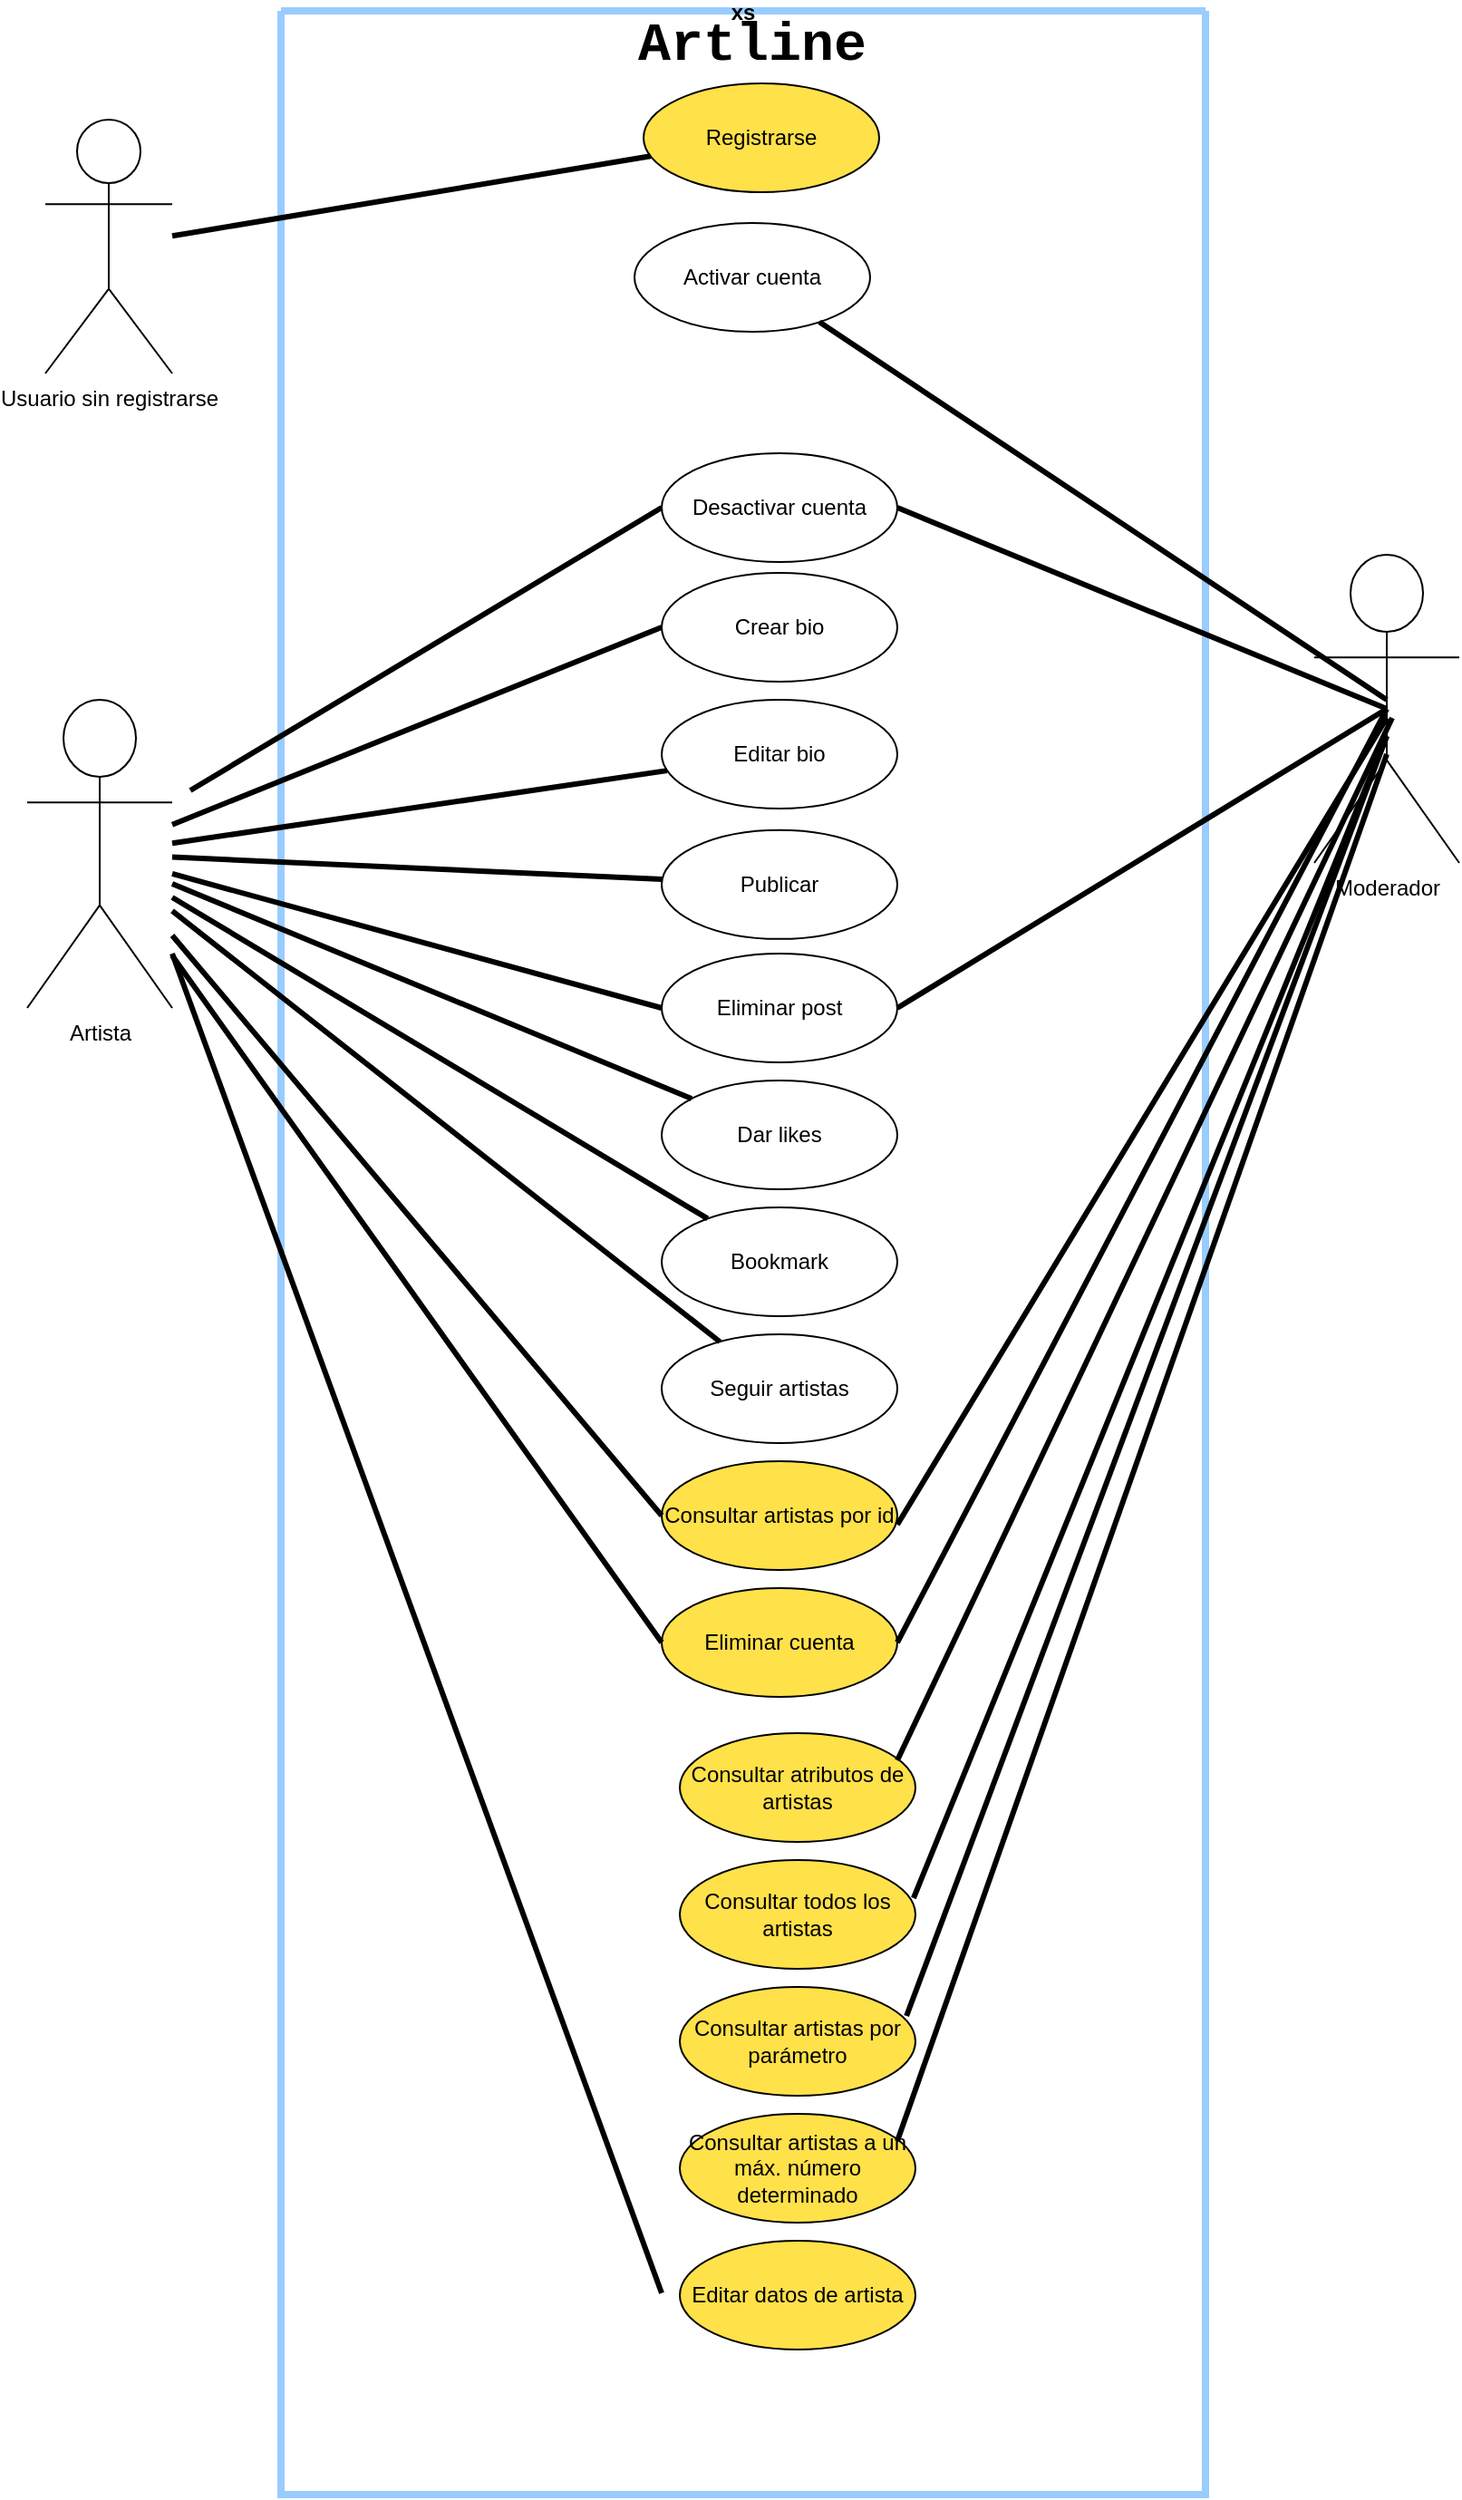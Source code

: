 <mxfile version="15.0.6" type="github">
  <diagram id="BPNOvXlj9KSkaOYmLP45" name="Page-1">
    <mxGraphModel dx="1036" dy="494" grid="1" gridSize="10" guides="1" tooltips="1" connect="1" arrows="1" fold="1" page="1" pageScale="1" pageWidth="850" pageHeight="1100" math="0" shadow="0">
      <root>
        <mxCell id="0" />
        <mxCell id="1" parent="0" />
        <mxCell id="xUE--j0CrGy744TaUIZe-1" value="Artista" style="shape=umlActor;verticalLabelPosition=bottom;verticalAlign=top;html=1;outlineConnect=0;" parent="1" vertex="1">
          <mxGeometry x="50" y="410" width="80" height="170" as="geometry" />
        </mxCell>
        <object label="xs" id="xUE--j0CrGy744TaUIZe-2">
          <mxCell style="swimlane;startSize=0;strokeWidth=4;fillColor=#99FFFF;strokeColor=#99CCFF;" parent="1" vertex="1">
            <mxGeometry x="190" y="30" width="510" height="1370" as="geometry">
              <mxRectangle x="320" y="40" width="50" height="40" as="alternateBounds" />
            </mxGeometry>
          </mxCell>
        </object>
        <mxCell id="xUE--j0CrGy744TaUIZe-7" value="Registrarse" style="ellipse;whiteSpace=wrap;html=1;fillColor=#FFE14A;" parent="xUE--j0CrGy744TaUIZe-2" vertex="1">
          <mxGeometry x="200" y="40" width="130" height="60" as="geometry" />
        </mxCell>
        <mxCell id="xUE--j0CrGy744TaUIZe-10" value="Editar bio" style="ellipse;whiteSpace=wrap;html=1;fillColor=#FFFFFF;" parent="xUE--j0CrGy744TaUIZe-2" vertex="1">
          <mxGeometry x="210" y="380" width="130" height="60" as="geometry" />
        </mxCell>
        <mxCell id="xUE--j0CrGy744TaUIZe-13" value="Eliminar post" style="ellipse;whiteSpace=wrap;html=1;" parent="xUE--j0CrGy744TaUIZe-2" vertex="1">
          <mxGeometry x="210" y="520" width="130" height="60" as="geometry" />
        </mxCell>
        <mxCell id="xUE--j0CrGy744TaUIZe-14" value="Activar cuenta" style="ellipse;whiteSpace=wrap;html=1;" parent="xUE--j0CrGy744TaUIZe-2" vertex="1">
          <mxGeometry x="195" y="117" width="130" height="60" as="geometry" />
        </mxCell>
        <mxCell id="xUE--j0CrGy744TaUIZe-15" value="Desactivar cuenta" style="ellipse;whiteSpace=wrap;html=1;" parent="xUE--j0CrGy744TaUIZe-2" vertex="1">
          <mxGeometry x="210" y="244" width="130" height="60" as="geometry" />
        </mxCell>
        <mxCell id="xUE--j0CrGy744TaUIZe-9" value="Crear bio" style="ellipse;whiteSpace=wrap;html=1;" parent="xUE--j0CrGy744TaUIZe-2" vertex="1">
          <mxGeometry x="210" y="310" width="130" height="60" as="geometry" />
        </mxCell>
        <mxCell id="TnbRHQf4DXlvYCEQQZZK-1" value="Artline" style="text;align=center;fontStyle=1;verticalAlign=middle;spacingLeft=3;spacingRight=3;rotatable=0;points=[[0,0.5],[1,0.5]];portConstraint=eastwest;strokeWidth=1;fontSize=30;fontFamily=Courier New;" parent="xUE--j0CrGy744TaUIZe-2" vertex="1">
          <mxGeometry x="220" width="80" height="26" as="geometry" />
        </mxCell>
        <mxCell id="dun3cLNFNnBTZ08a-Q_k-6" value="Publicar" style="ellipse;whiteSpace=wrap;html=1;" parent="xUE--j0CrGy744TaUIZe-2" vertex="1">
          <mxGeometry x="210" y="451.93" width="130" height="60" as="geometry" />
        </mxCell>
        <mxCell id="dun3cLNFNnBTZ08a-Q_k-8" value="Dar likes" style="ellipse;whiteSpace=wrap;html=1;" parent="xUE--j0CrGy744TaUIZe-2" vertex="1">
          <mxGeometry x="210" y="590" width="130" height="60" as="geometry" />
        </mxCell>
        <mxCell id="dun3cLNFNnBTZ08a-Q_k-10" value="Bookmark" style="ellipse;whiteSpace=wrap;html=1;" parent="xUE--j0CrGy744TaUIZe-2" vertex="1">
          <mxGeometry x="210" y="660" width="130" height="60" as="geometry" />
        </mxCell>
        <mxCell id="dun3cLNFNnBTZ08a-Q_k-12" value="Seguir artistas" style="ellipse;whiteSpace=wrap;html=1;" parent="xUE--j0CrGy744TaUIZe-2" vertex="1">
          <mxGeometry x="210" y="730" width="130" height="60" as="geometry" />
        </mxCell>
        <mxCell id="xUE--j0CrGy744TaUIZe-12" value="Eliminar cuenta" style="ellipse;whiteSpace=wrap;html=1;fillColor=#FFE14A;" parent="xUE--j0CrGy744TaUIZe-2" vertex="1">
          <mxGeometry x="210" y="870" width="130" height="60" as="geometry" />
        </mxCell>
        <mxCell id="cn3HZ79fIhUPSZxueMHj-3" value="Consultar atributos de artistas" style="ellipse;whiteSpace=wrap;html=1;fillColor=#FFE14A;" vertex="1" parent="xUE--j0CrGy744TaUIZe-2">
          <mxGeometry x="220" y="950" width="130" height="60" as="geometry" />
        </mxCell>
        <mxCell id="cn3HZ79fIhUPSZxueMHj-5" style="rounded=0;orthogonalLoop=1;jettySize=auto;html=1;endArrow=none;endFill=0;strokeWidth=3;entryX=0.5;entryY=0.5;entryDx=0;entryDy=0;entryPerimeter=0;" edge="1" parent="xUE--j0CrGy744TaUIZe-2">
          <mxGeometry relative="1" as="geometry">
            <mxPoint x="613" y="390" as="targetPoint" />
            <mxPoint x="340" y="965" as="sourcePoint" />
          </mxGeometry>
        </mxCell>
        <mxCell id="cn3HZ79fIhUPSZxueMHj-9" value="Consultar artistas por id" style="ellipse;whiteSpace=wrap;html=1;fillColor=#FFE14A;" vertex="1" parent="xUE--j0CrGy744TaUIZe-2">
          <mxGeometry x="210" y="800" width="130" height="60" as="geometry" />
        </mxCell>
        <mxCell id="cn3HZ79fIhUPSZxueMHj-12" value="Consultar todos los artistas" style="ellipse;whiteSpace=wrap;html=1;fillColor=#FFE14A;" vertex="1" parent="xUE--j0CrGy744TaUIZe-2">
          <mxGeometry x="220" y="1020" width="130" height="60" as="geometry" />
        </mxCell>
        <mxCell id="cn3HZ79fIhUPSZxueMHj-18" value="Consultar artistas por parámetro" style="ellipse;whiteSpace=wrap;html=1;fillColor=#FFE14A;" vertex="1" parent="xUE--j0CrGy744TaUIZe-2">
          <mxGeometry x="220" y="1090" width="130" height="60" as="geometry" />
        </mxCell>
        <mxCell id="cn3HZ79fIhUPSZxueMHj-21" value="Editar datos de artista" style="ellipse;whiteSpace=wrap;html=1;fillColor=#FFE14A;" vertex="1" parent="xUE--j0CrGy744TaUIZe-2">
          <mxGeometry x="220" y="1230" width="130" height="60" as="geometry" />
        </mxCell>
        <mxCell id="cn3HZ79fIhUPSZxueMHj-25" value="Consultar artistas a un máx. número determinado" style="ellipse;whiteSpace=wrap;html=1;fillColor=#FFE14A;" vertex="1" parent="xUE--j0CrGy744TaUIZe-2">
          <mxGeometry x="220" y="1160" width="130" height="60" as="geometry" />
        </mxCell>
        <mxCell id="xUE--j0CrGy744TaUIZe-3" value="Moderador" style="shape=umlActor;verticalLabelPosition=bottom;verticalAlign=top;html=1;outlineConnect=0;" parent="1" vertex="1">
          <mxGeometry x="760" y="330" width="80" height="170" as="geometry" />
        </mxCell>
        <mxCell id="xUE--j0CrGy744TaUIZe-18" style="rounded=0;orthogonalLoop=1;jettySize=auto;html=1;exitX=0;exitY=0.5;exitDx=0;exitDy=0;endArrow=none;endFill=0;strokeWidth=3;" parent="1" source="xUE--j0CrGy744TaUIZe-9" target="xUE--j0CrGy744TaUIZe-1" edge="1">
          <mxGeometry relative="1" as="geometry">
            <mxPoint x="120" y="300" as="targetPoint" />
          </mxGeometry>
        </mxCell>
        <mxCell id="xUE--j0CrGy744TaUIZe-19" style="rounded=0;orthogonalLoop=1;jettySize=auto;html=1;endArrow=none;endFill=0;strokeWidth=3;" parent="1" source="xUE--j0CrGy744TaUIZe-10" target="xUE--j0CrGy744TaUIZe-1" edge="1">
          <mxGeometry relative="1" as="geometry">
            <mxPoint x="120" y="300" as="targetPoint" />
          </mxGeometry>
        </mxCell>
        <mxCell id="xUE--j0CrGy744TaUIZe-21" style="rounded=0;orthogonalLoop=1;jettySize=auto;html=1;exitX=0;exitY=0.5;exitDx=0;exitDy=0;endArrow=none;endFill=0;strokeWidth=3;" parent="1" source="xUE--j0CrGy744TaUIZe-13" target="xUE--j0CrGy744TaUIZe-1" edge="1">
          <mxGeometry relative="1" as="geometry">
            <mxPoint x="120" y="300" as="targetPoint" />
          </mxGeometry>
        </mxCell>
        <mxCell id="xUE--j0CrGy744TaUIZe-23" style="rounded=0;orthogonalLoop=1;jettySize=auto;html=1;endArrow=none;endFill=0;strokeWidth=3;exitX=0;exitY=0.5;exitDx=0;exitDy=0;" parent="1" source="xUE--j0CrGy744TaUIZe-12" target="xUE--j0CrGy744TaUIZe-1" edge="1">
          <mxGeometry relative="1" as="geometry">
            <mxPoint x="120" y="300" as="targetPoint" />
          </mxGeometry>
        </mxCell>
        <mxCell id="xUE--j0CrGy744TaUIZe-24" style="rounded=0;orthogonalLoop=1;jettySize=auto;html=1;endArrow=none;endFill=0;strokeWidth=3;" parent="1" source="xUE--j0CrGy744TaUIZe-14" edge="1">
          <mxGeometry relative="1" as="geometry">
            <mxPoint x="800" y="410" as="targetPoint" />
          </mxGeometry>
        </mxCell>
        <mxCell id="xUE--j0CrGy744TaUIZe-25" style="rounded=0;orthogonalLoop=1;jettySize=auto;html=1;exitX=1;exitY=0.5;exitDx=0;exitDy=0;endArrow=none;endFill=0;strokeWidth=3;entryX=0.5;entryY=0.5;entryDx=0;entryDy=0;entryPerimeter=0;" parent="1" source="xUE--j0CrGy744TaUIZe-12" target="xUE--j0CrGy744TaUIZe-3" edge="1">
          <mxGeometry relative="1" as="geometry">
            <mxPoint x="750" y="330" as="targetPoint" />
          </mxGeometry>
        </mxCell>
        <mxCell id="xUE--j0CrGy744TaUIZe-26" style="rounded=0;orthogonalLoop=1;jettySize=auto;html=1;endArrow=none;endFill=0;strokeWidth=3;entryX=0.5;entryY=0.5;entryDx=0;entryDy=0;entryPerimeter=0;exitX=1;exitY=0.5;exitDx=0;exitDy=0;" parent="1" source="xUE--j0CrGy744TaUIZe-15" target="xUE--j0CrGy744TaUIZe-3" edge="1">
          <mxGeometry relative="1" as="geometry">
            <mxPoint x="750" y="330" as="targetPoint" />
            <mxPoint x="518" y="310" as="sourcePoint" />
          </mxGeometry>
        </mxCell>
        <mxCell id="VKdKs0_jmUq0TaAf5Vkv-1" style="rounded=0;orthogonalLoop=1;jettySize=auto;html=1;exitX=1;exitY=0.5;exitDx=0;exitDy=0;endArrow=none;endFill=0;strokeWidth=3;entryX=0.5;entryY=0.5;entryDx=0;entryDy=0;entryPerimeter=0;" parent="1" source="xUE--j0CrGy744TaUIZe-13" target="xUE--j0CrGy744TaUIZe-3" edge="1">
          <mxGeometry relative="1" as="geometry">
            <mxPoint x="750" y="330" as="targetPoint" />
          </mxGeometry>
        </mxCell>
        <mxCell id="TnbRHQf4DXlvYCEQQZZK-8" style="rounded=0;orthogonalLoop=1;jettySize=auto;html=1;endArrow=none;endFill=0;strokeWidth=3;" parent="1" source="xUE--j0CrGy744TaUIZe-7" target="6SSbYCJrEKxVPiQd_mRY-4" edge="1">
          <mxGeometry relative="1" as="geometry">
            <mxPoint x="380" y="140" as="sourcePoint" />
            <mxPoint x="70" y="165" as="targetPoint" />
          </mxGeometry>
        </mxCell>
        <mxCell id="6SSbYCJrEKxVPiQd_mRY-4" value="Usuario sin registrarse&lt;br&gt;" style="shape=umlActor;verticalLabelPosition=bottom;verticalAlign=top;html=1;outlineConnect=0;" parent="1" vertex="1">
          <mxGeometry x="60" y="90" width="70" height="140" as="geometry" />
        </mxCell>
        <mxCell id="dun3cLNFNnBTZ08a-Q_k-5" style="rounded=0;orthogonalLoop=1;jettySize=auto;html=1;exitX=0;exitY=0.5;exitDx=0;exitDy=0;endArrow=none;endFill=0;strokeWidth=3;" parent="1" source="xUE--j0CrGy744TaUIZe-15" edge="1">
          <mxGeometry relative="1" as="geometry">
            <mxPoint x="140" y="460" as="targetPoint" />
            <mxPoint x="400" y="240" as="sourcePoint" />
          </mxGeometry>
        </mxCell>
        <mxCell id="dun3cLNFNnBTZ08a-Q_k-7" style="rounded=0;orthogonalLoop=1;jettySize=auto;html=1;endArrow=none;endFill=0;strokeWidth=3;" parent="1" source="dun3cLNFNnBTZ08a-Q_k-6" target="xUE--j0CrGy744TaUIZe-1" edge="1">
          <mxGeometry relative="1" as="geometry">
            <mxPoint x="130.0" y="559.997" as="targetPoint" />
          </mxGeometry>
        </mxCell>
        <mxCell id="dun3cLNFNnBTZ08a-Q_k-9" style="rounded=0;orthogonalLoop=1;jettySize=auto;html=1;endArrow=none;endFill=0;strokeWidth=3;" parent="1" source="dun3cLNFNnBTZ08a-Q_k-8" target="xUE--j0CrGy744TaUIZe-1" edge="1">
          <mxGeometry relative="1" as="geometry">
            <mxPoint x="130.0" y="634.876" as="targetPoint" />
          </mxGeometry>
        </mxCell>
        <mxCell id="dun3cLNFNnBTZ08a-Q_k-11" style="rounded=0;orthogonalLoop=1;jettySize=auto;html=1;endArrow=none;endFill=0;strokeWidth=3;" parent="1" source="dun3cLNFNnBTZ08a-Q_k-10" target="xUE--j0CrGy744TaUIZe-1" edge="1">
          <mxGeometry relative="1" as="geometry">
            <mxPoint x="130.0" y="704.876" as="targetPoint" />
          </mxGeometry>
        </mxCell>
        <mxCell id="dun3cLNFNnBTZ08a-Q_k-13" style="rounded=0;orthogonalLoop=1;jettySize=auto;html=1;endArrow=none;endFill=0;strokeWidth=3;" parent="1" source="dun3cLNFNnBTZ08a-Q_k-12" target="xUE--j0CrGy744TaUIZe-1" edge="1">
          <mxGeometry relative="1" as="geometry">
            <mxPoint x="130.0" y="774.876" as="targetPoint" />
          </mxGeometry>
        </mxCell>
        <mxCell id="cn3HZ79fIhUPSZxueMHj-10" style="rounded=0;orthogonalLoop=1;jettySize=auto;html=1;exitX=1;exitY=0.5;exitDx=0;exitDy=0;endArrow=none;endFill=0;strokeWidth=3;" edge="1" parent="1">
          <mxGeometry relative="1" as="geometry">
            <mxPoint x="800" y="420" as="targetPoint" />
            <mxPoint x="530" y="865" as="sourcePoint" />
          </mxGeometry>
        </mxCell>
        <mxCell id="cn3HZ79fIhUPSZxueMHj-11" style="rounded=0;orthogonalLoop=1;jettySize=auto;html=1;endArrow=none;endFill=0;strokeWidth=3;" edge="1" parent="1">
          <mxGeometry relative="1" as="geometry">
            <mxPoint x="130" y="540" as="targetPoint" />
            <mxPoint x="400" y="860" as="sourcePoint" />
          </mxGeometry>
        </mxCell>
        <mxCell id="cn3HZ79fIhUPSZxueMHj-15" style="rounded=0;orthogonalLoop=1;jettySize=auto;html=1;endArrow=none;endFill=0;strokeWidth=3;exitX=0.992;exitY=0.35;exitDx=0;exitDy=0;exitPerimeter=0;" edge="1" parent="1" source="cn3HZ79fIhUPSZxueMHj-12">
          <mxGeometry relative="1" as="geometry">
            <mxPoint x="800" y="430" as="targetPoint" />
            <mxPoint x="540" y="1005" as="sourcePoint" />
          </mxGeometry>
        </mxCell>
        <mxCell id="cn3HZ79fIhUPSZxueMHj-19" style="rounded=0;orthogonalLoop=1;jettySize=auto;html=1;endArrow=none;endFill=0;strokeWidth=3;exitX=0.962;exitY=0.267;exitDx=0;exitDy=0;exitPerimeter=0;" edge="1" parent="1" source="cn3HZ79fIhUPSZxueMHj-18">
          <mxGeometry relative="1" as="geometry">
            <mxPoint x="800" y="430" as="targetPoint" />
            <mxPoint x="548.96" y="1081" as="sourcePoint" />
          </mxGeometry>
        </mxCell>
        <mxCell id="cn3HZ79fIhUPSZxueMHj-26" style="rounded=0;orthogonalLoop=1;jettySize=auto;html=1;endArrow=none;endFill=0;strokeWidth=3;exitX=0.923;exitY=0.25;exitDx=0;exitDy=0;exitPerimeter=0;" edge="1" parent="1" source="cn3HZ79fIhUPSZxueMHj-25">
          <mxGeometry relative="1" as="geometry">
            <mxPoint x="800" y="440" as="targetPoint" />
            <mxPoint x="540" y="1288" as="sourcePoint" />
          </mxGeometry>
        </mxCell>
        <mxCell id="cn3HZ79fIhUPSZxueMHj-28" style="rounded=0;orthogonalLoop=1;jettySize=auto;html=1;endArrow=none;endFill=0;strokeWidth=3;" edge="1" parent="1">
          <mxGeometry relative="1" as="geometry">
            <mxPoint x="130" y="549.999" as="targetPoint" />
            <mxPoint x="400" y="1288.87" as="sourcePoint" />
          </mxGeometry>
        </mxCell>
      </root>
    </mxGraphModel>
  </diagram>
</mxfile>
